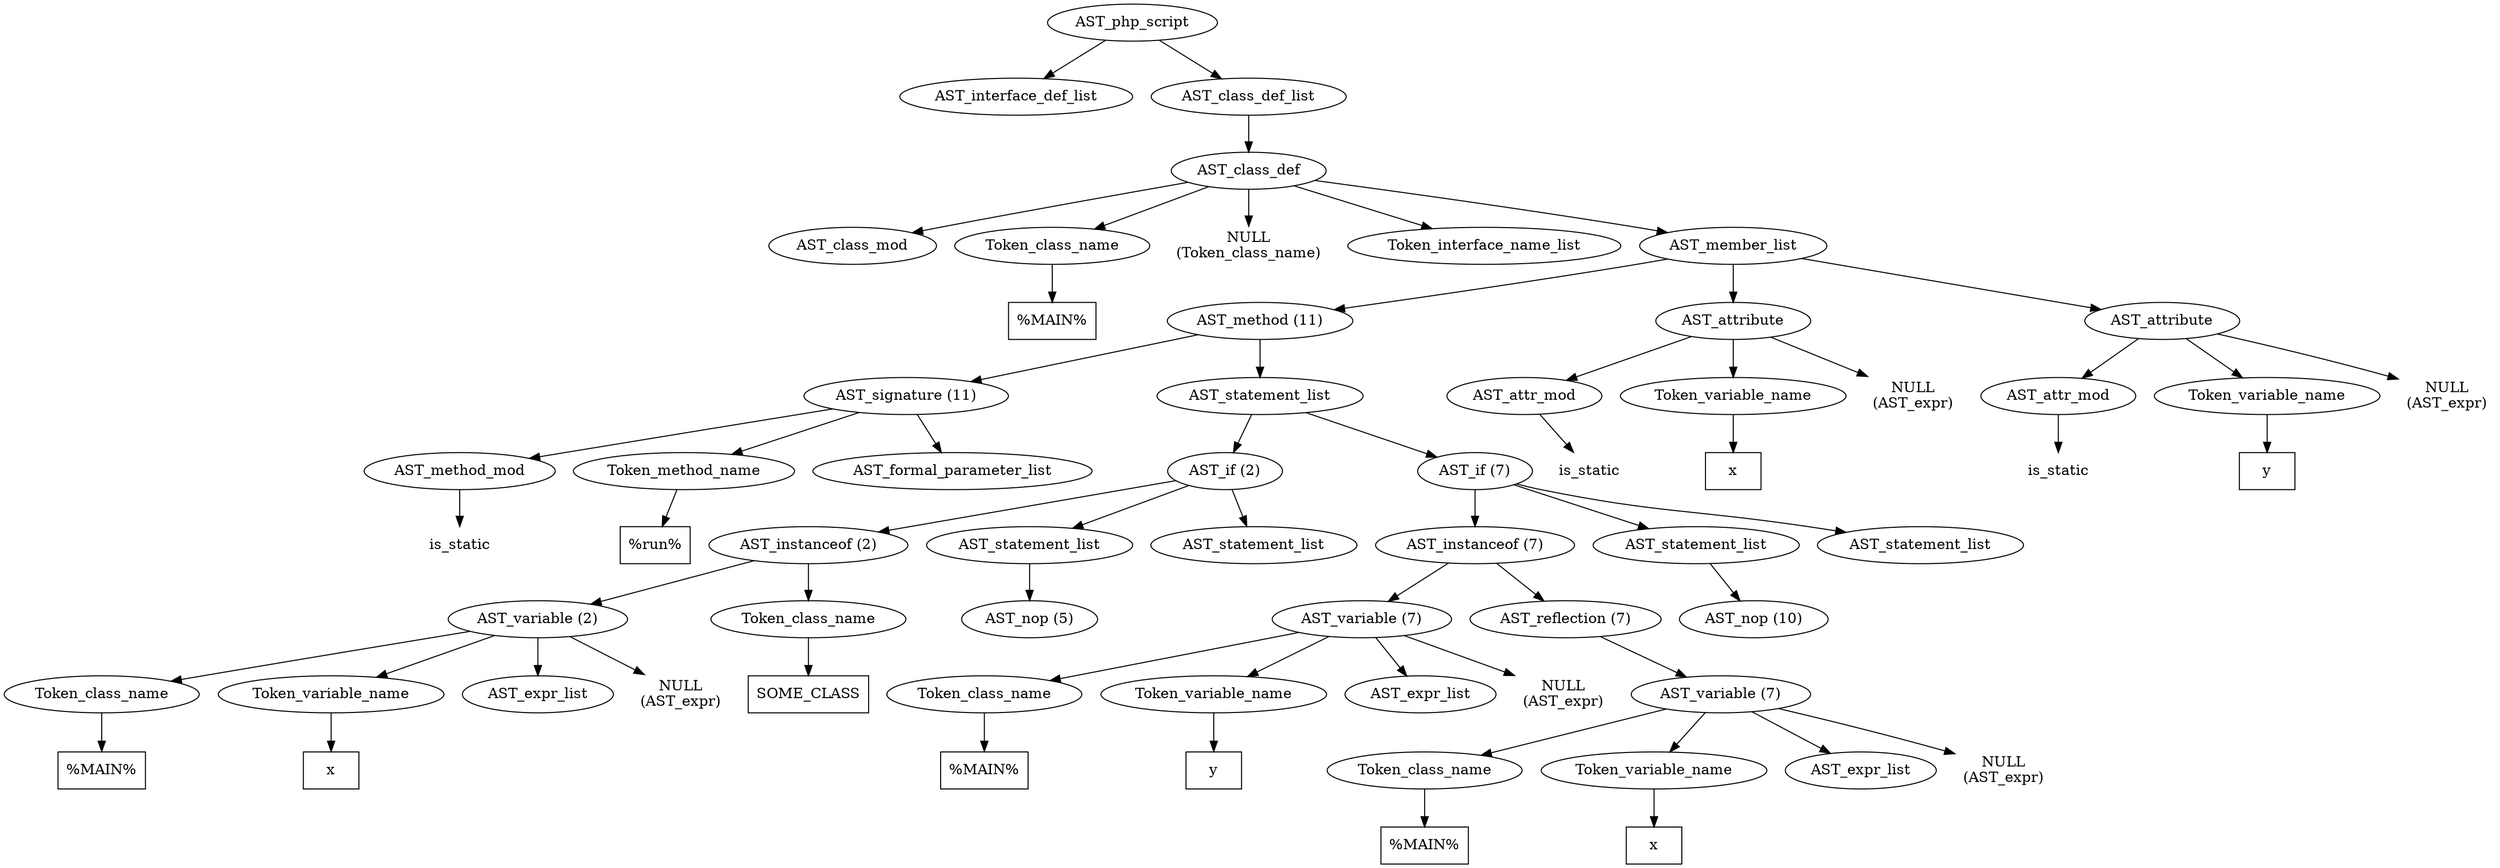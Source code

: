 /*
 * AST in dot format generated by phc -- the PHP compiler
 */

digraph AST {
node_0 [label="AST_php_script"];
node_1 [label="AST_interface_def_list"];
node_2 [label="AST_class_def_list"];
node_3 [label="AST_class_def"];
node_4 [label="AST_class_mod"];
node_5 [label="Token_class_name"];
node_6 [label="%MAIN%", shape=box]
node_5 -> node_6;
node_7 [label="NULL\n(Token_class_name)", shape=plaintext]
node_8 [label="Token_interface_name_list"];
node_9 [label="AST_member_list"];
node_10 [label="AST_method (11)"];
node_11 [label="AST_signature (11)"];
node_12 [label="AST_method_mod"];
node_13 [label="is_static", shape=plaintext]
node_12 -> node_13;
node_14 [label="Token_method_name"];
node_15 [label="%run%", shape=box]
node_14 -> node_15;
node_16 [label="AST_formal_parameter_list"];
node_11 -> node_16;
node_11 -> node_14;
node_11 -> node_12;
node_17 [label="AST_statement_list"];
node_18 [label="AST_if (2)"];
node_19 [label="AST_instanceof (2)"];
node_20 [label="AST_variable (2)"];
node_21 [label="Token_class_name"];
node_22 [label="%MAIN%", shape=box]
node_21 -> node_22;
node_23 [label="Token_variable_name"];
node_24 [label="x", shape=box]
node_23 -> node_24;
node_25 [label="AST_expr_list"];
node_26 [label="NULL\n(AST_expr)", shape=plaintext]
node_20 -> node_26;
node_20 -> node_25;
node_20 -> node_23;
node_20 -> node_21;
node_27 [label="Token_class_name"];
node_28 [label="SOME_CLASS", shape=box]
node_27 -> node_28;
node_19 -> node_27;
node_19 -> node_20;
node_29 [label="AST_statement_list"];
node_30 [label="AST_nop (5)"];
node_29 -> node_30;
node_31 [label="AST_statement_list"];
node_18 -> node_31;
node_18 -> node_29;
node_18 -> node_19;
node_32 [label="AST_if (7)"];
node_33 [label="AST_instanceof (7)"];
node_34 [label="AST_variable (7)"];
node_35 [label="Token_class_name"];
node_36 [label="%MAIN%", shape=box]
node_35 -> node_36;
node_37 [label="Token_variable_name"];
node_38 [label="y", shape=box]
node_37 -> node_38;
node_39 [label="AST_expr_list"];
node_40 [label="NULL\n(AST_expr)", shape=plaintext]
node_34 -> node_40;
node_34 -> node_39;
node_34 -> node_37;
node_34 -> node_35;
node_41 [label="AST_reflection (7)"];
node_42 [label="AST_variable (7)"];
node_43 [label="Token_class_name"];
node_44 [label="%MAIN%", shape=box]
node_43 -> node_44;
node_45 [label="Token_variable_name"];
node_46 [label="x", shape=box]
node_45 -> node_46;
node_47 [label="AST_expr_list"];
node_48 [label="NULL\n(AST_expr)", shape=plaintext]
node_42 -> node_48;
node_42 -> node_47;
node_42 -> node_45;
node_42 -> node_43;
node_41 -> node_42;
node_33 -> node_41;
node_33 -> node_34;
node_49 [label="AST_statement_list"];
node_50 [label="AST_nop (10)"];
node_49 -> node_50;
node_51 [label="AST_statement_list"];
node_32 -> node_51;
node_32 -> node_49;
node_32 -> node_33;
node_17 -> node_32;
node_17 -> node_18;
node_10 -> node_17;
node_10 -> node_11;
node_52 [label="AST_attribute"];
node_53 [label="AST_attr_mod"];
node_54 [label="is_static", shape=plaintext]
node_53 -> node_54;
node_55 [label="Token_variable_name"];
node_56 [label="x", shape=box]
node_55 -> node_56;
node_57 [label="NULL\n(AST_expr)", shape=plaintext]
node_52 -> node_57;
node_52 -> node_55;
node_52 -> node_53;
node_58 [label="AST_attribute"];
node_59 [label="AST_attr_mod"];
node_60 [label="is_static", shape=plaintext]
node_59 -> node_60;
node_61 [label="Token_variable_name"];
node_62 [label="y", shape=box]
node_61 -> node_62;
node_63 [label="NULL\n(AST_expr)", shape=plaintext]
node_58 -> node_63;
node_58 -> node_61;
node_58 -> node_59;
node_9 -> node_58;
node_9 -> node_52;
node_9 -> node_10;
node_3 -> node_9;
node_3 -> node_8;
node_3 -> node_7;
node_3 -> node_5;
node_3 -> node_4;
node_2 -> node_3;
node_0 -> node_2;
node_0 -> node_1;
}
